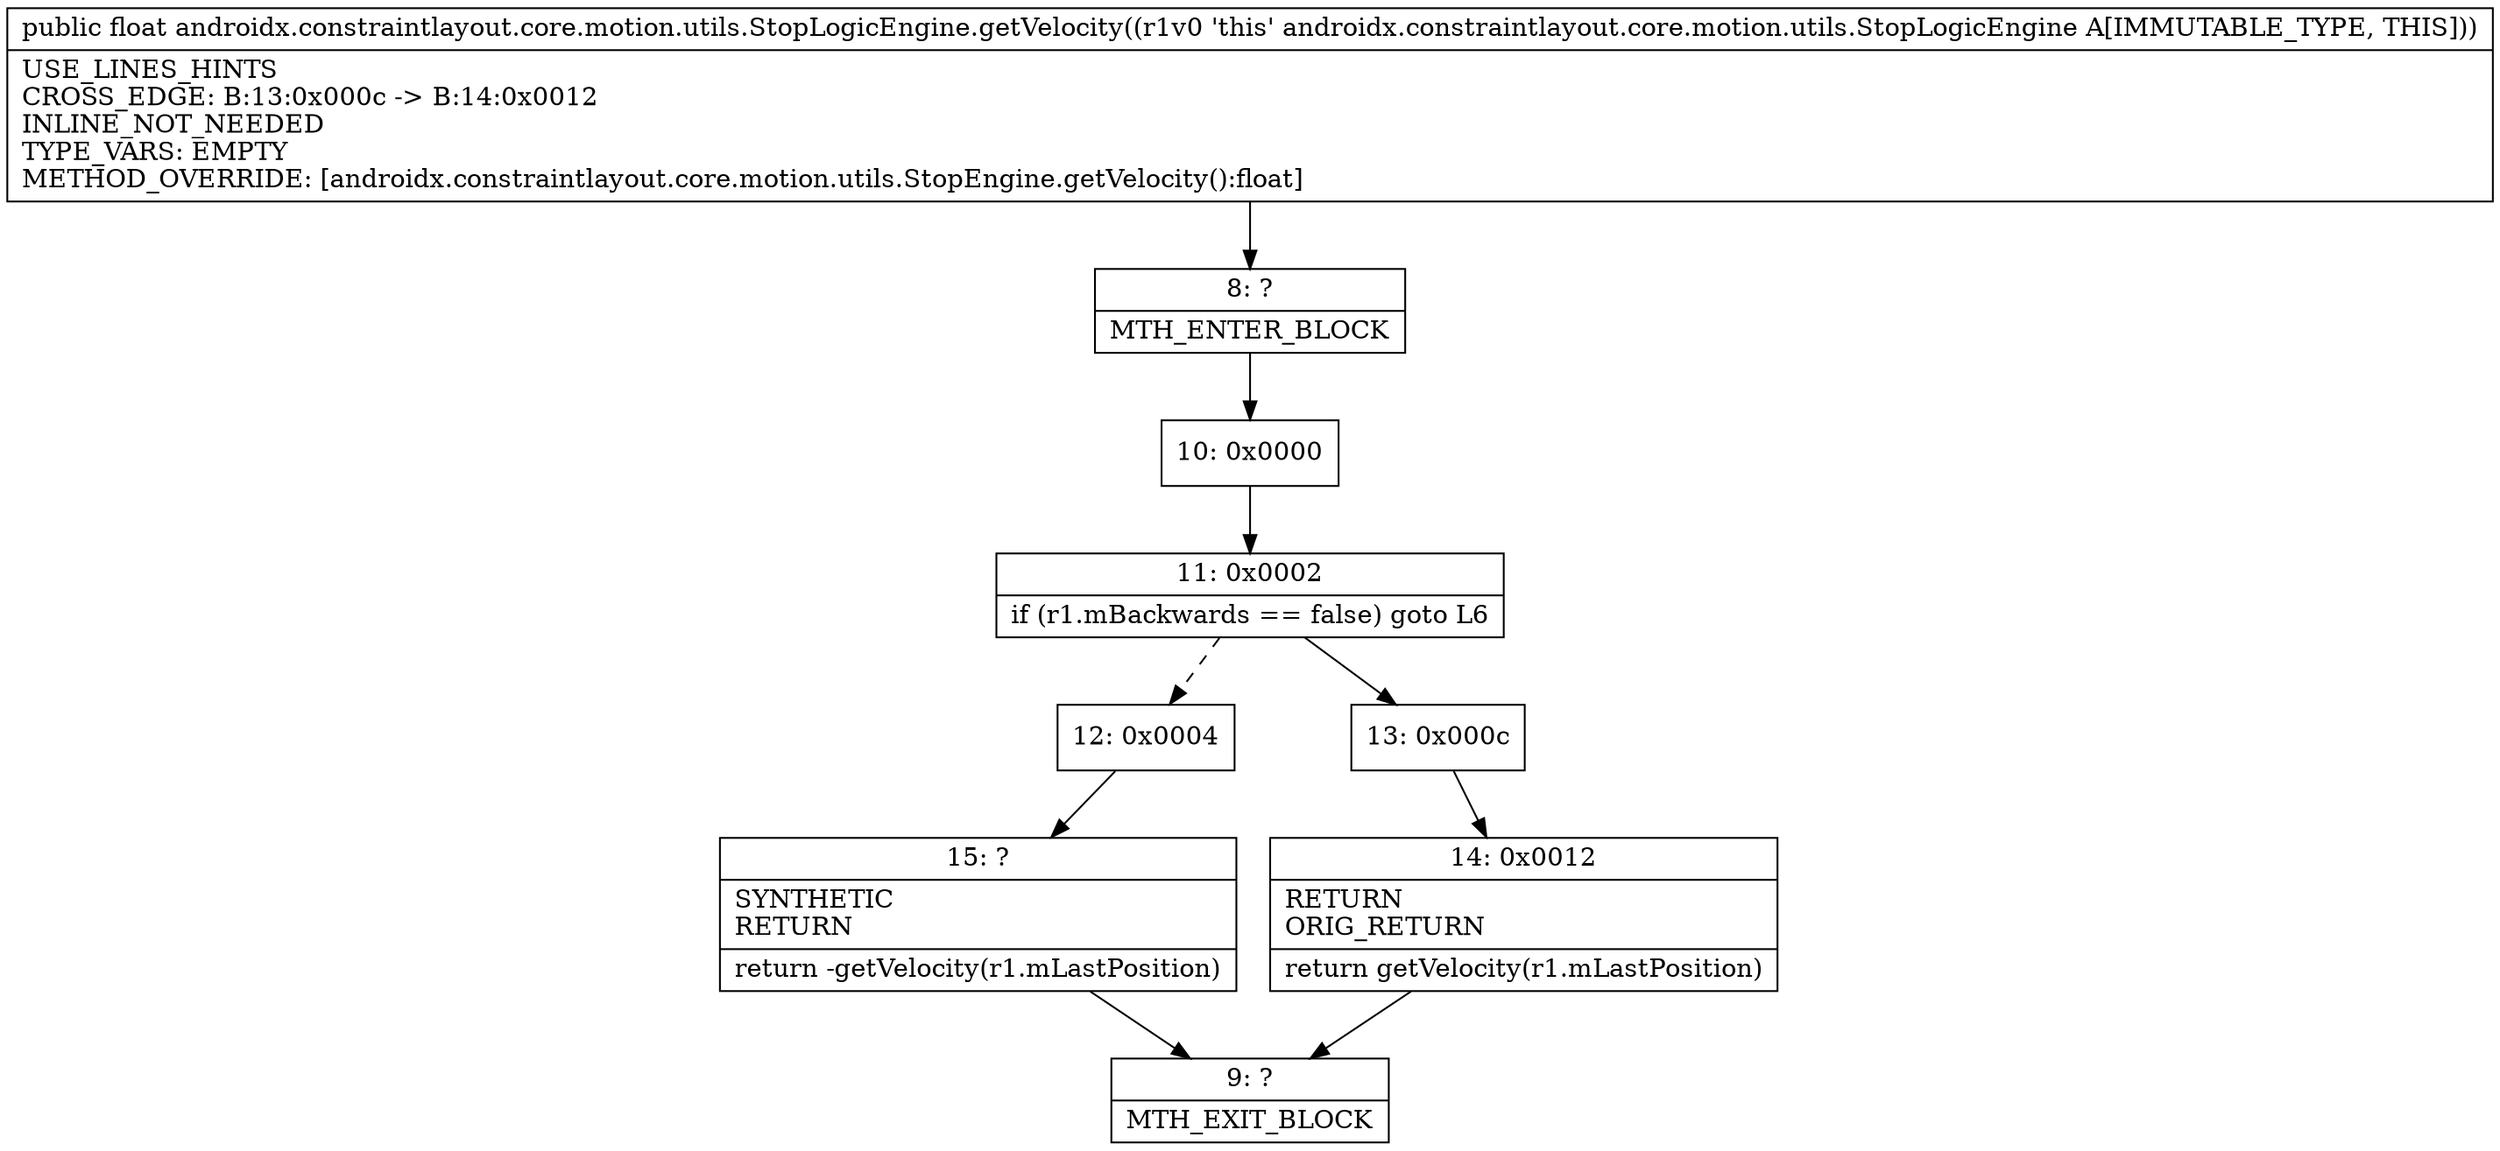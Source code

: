 digraph "CFG forandroidx.constraintlayout.core.motion.utils.StopLogicEngine.getVelocity()F" {
Node_8 [shape=record,label="{8\:\ ?|MTH_ENTER_BLOCK\l}"];
Node_10 [shape=record,label="{10\:\ 0x0000}"];
Node_11 [shape=record,label="{11\:\ 0x0002|if (r1.mBackwards == false) goto L6\l}"];
Node_12 [shape=record,label="{12\:\ 0x0004}"];
Node_15 [shape=record,label="{15\:\ ?|SYNTHETIC\lRETURN\l|return \-getVelocity(r1.mLastPosition)\l}"];
Node_9 [shape=record,label="{9\:\ ?|MTH_EXIT_BLOCK\l}"];
Node_13 [shape=record,label="{13\:\ 0x000c}"];
Node_14 [shape=record,label="{14\:\ 0x0012|RETURN\lORIG_RETURN\l|return getVelocity(r1.mLastPosition)\l}"];
MethodNode[shape=record,label="{public float androidx.constraintlayout.core.motion.utils.StopLogicEngine.getVelocity((r1v0 'this' androidx.constraintlayout.core.motion.utils.StopLogicEngine A[IMMUTABLE_TYPE, THIS]))  | USE_LINES_HINTS\lCROSS_EDGE: B:13:0x000c \-\> B:14:0x0012\lINLINE_NOT_NEEDED\lTYPE_VARS: EMPTY\lMETHOD_OVERRIDE: [androidx.constraintlayout.core.motion.utils.StopEngine.getVelocity():float]\l}"];
MethodNode -> Node_8;Node_8 -> Node_10;
Node_10 -> Node_11;
Node_11 -> Node_12[style=dashed];
Node_11 -> Node_13;
Node_12 -> Node_15;
Node_15 -> Node_9;
Node_13 -> Node_14;
Node_14 -> Node_9;
}

